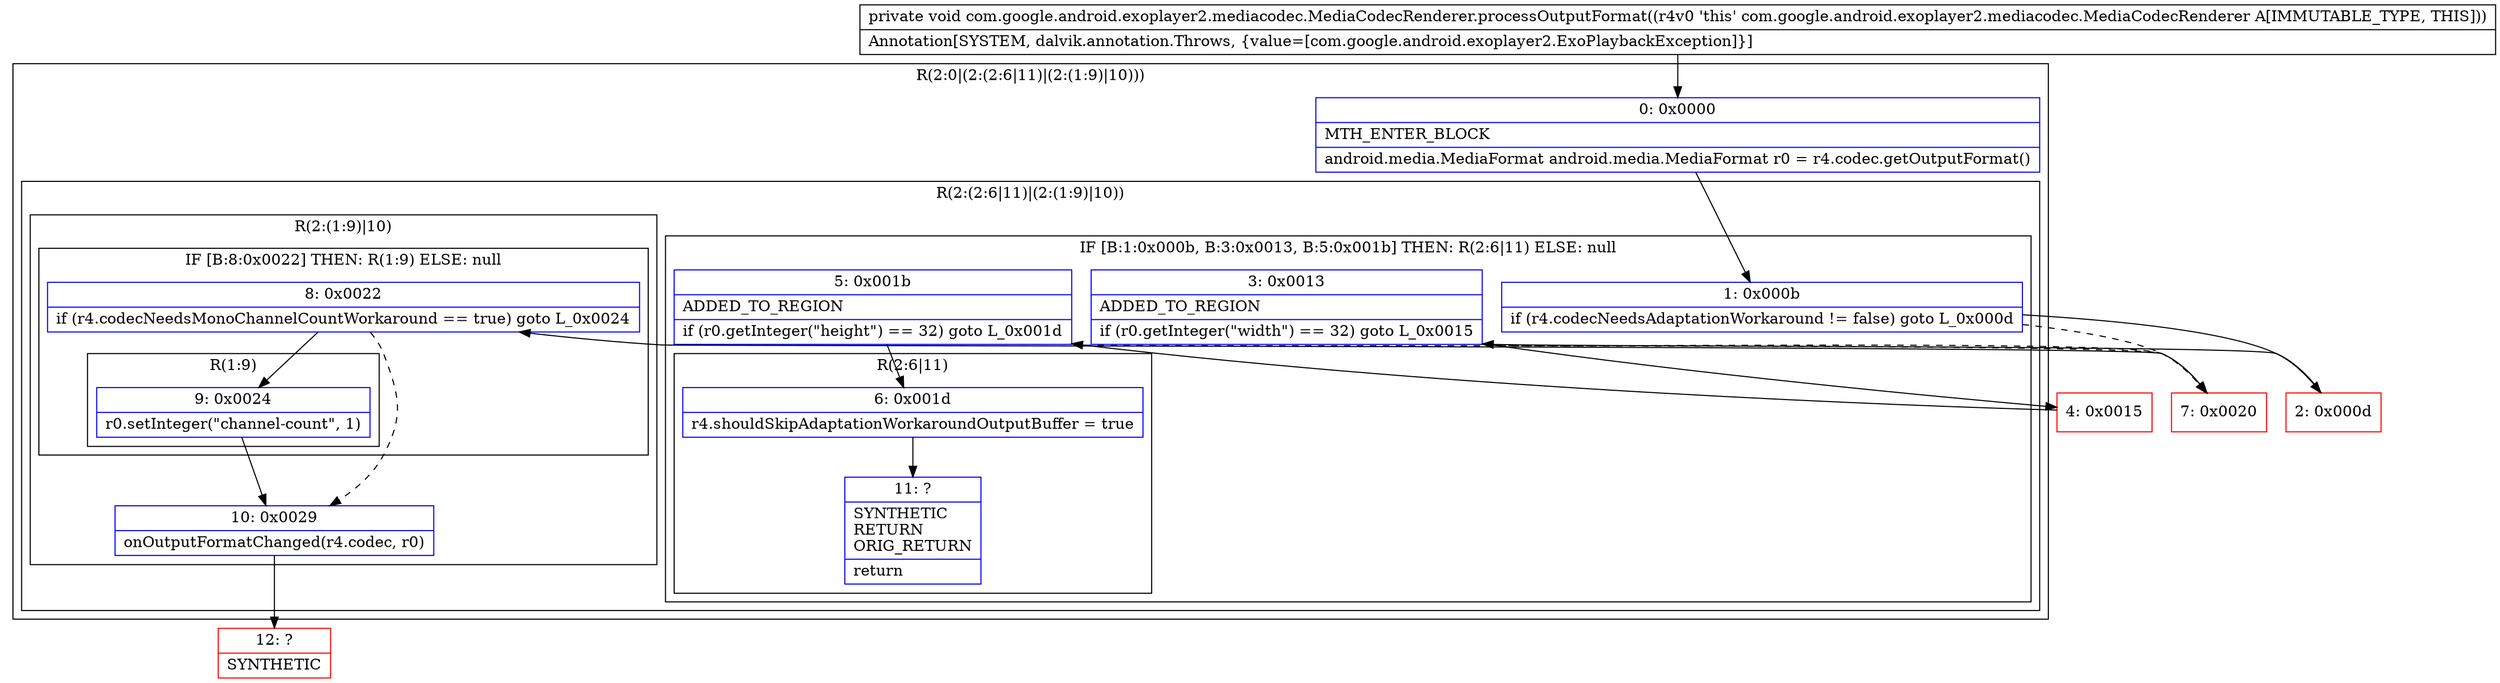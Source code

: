 digraph "CFG forcom.google.android.exoplayer2.mediacodec.MediaCodecRenderer.processOutputFormat()V" {
subgraph cluster_Region_1113558142 {
label = "R(2:0|(2:(2:6|11)|(2:(1:9)|10)))";
node [shape=record,color=blue];
Node_0 [shape=record,label="{0\:\ 0x0000|MTH_ENTER_BLOCK\l|android.media.MediaFormat android.media.MediaFormat r0 = r4.codec.getOutputFormat()\l}"];
subgraph cluster_Region_1757390395 {
label = "R(2:(2:6|11)|(2:(1:9)|10))";
node [shape=record,color=blue];
subgraph cluster_IfRegion_1527016298 {
label = "IF [B:1:0x000b, B:3:0x0013, B:5:0x001b] THEN: R(2:6|11) ELSE: null";
node [shape=record,color=blue];
Node_1 [shape=record,label="{1\:\ 0x000b|if (r4.codecNeedsAdaptationWorkaround != false) goto L_0x000d\l}"];
Node_3 [shape=record,label="{3\:\ 0x0013|ADDED_TO_REGION\l|if (r0.getInteger(\"width\") == 32) goto L_0x0015\l}"];
Node_5 [shape=record,label="{5\:\ 0x001b|ADDED_TO_REGION\l|if (r0.getInteger(\"height\") == 32) goto L_0x001d\l}"];
subgraph cluster_Region_4797615 {
label = "R(2:6|11)";
node [shape=record,color=blue];
Node_6 [shape=record,label="{6\:\ 0x001d|r4.shouldSkipAdaptationWorkaroundOutputBuffer = true\l}"];
Node_11 [shape=record,label="{11\:\ ?|SYNTHETIC\lRETURN\lORIG_RETURN\l|return\l}"];
}
}
subgraph cluster_Region_780549499 {
label = "R(2:(1:9)|10)";
node [shape=record,color=blue];
subgraph cluster_IfRegion_44992531 {
label = "IF [B:8:0x0022] THEN: R(1:9) ELSE: null";
node [shape=record,color=blue];
Node_8 [shape=record,label="{8\:\ 0x0022|if (r4.codecNeedsMonoChannelCountWorkaround == true) goto L_0x0024\l}"];
subgraph cluster_Region_2079188659 {
label = "R(1:9)";
node [shape=record,color=blue];
Node_9 [shape=record,label="{9\:\ 0x0024|r0.setInteger(\"channel\-count\", 1)\l}"];
}
}
Node_10 [shape=record,label="{10\:\ 0x0029|onOutputFormatChanged(r4.codec, r0)\l}"];
}
}
}
Node_2 [shape=record,color=red,label="{2\:\ 0x000d}"];
Node_4 [shape=record,color=red,label="{4\:\ 0x0015}"];
Node_7 [shape=record,color=red,label="{7\:\ 0x0020}"];
Node_12 [shape=record,color=red,label="{12\:\ ?|SYNTHETIC\l}"];
MethodNode[shape=record,label="{private void com.google.android.exoplayer2.mediacodec.MediaCodecRenderer.processOutputFormat((r4v0 'this' com.google.android.exoplayer2.mediacodec.MediaCodecRenderer A[IMMUTABLE_TYPE, THIS]))  | Annotation[SYSTEM, dalvik.annotation.Throws, \{value=[com.google.android.exoplayer2.ExoPlaybackException]\}]\l}"];
MethodNode -> Node_0;
Node_0 -> Node_1;
Node_1 -> Node_2;
Node_1 -> Node_7[style=dashed];
Node_3 -> Node_4;
Node_3 -> Node_7[style=dashed];
Node_5 -> Node_6;
Node_5 -> Node_7[style=dashed];
Node_6 -> Node_11;
Node_8 -> Node_9;
Node_8 -> Node_10[style=dashed];
Node_9 -> Node_10;
Node_10 -> Node_12;
Node_2 -> Node_3;
Node_4 -> Node_5;
Node_7 -> Node_8;
}

